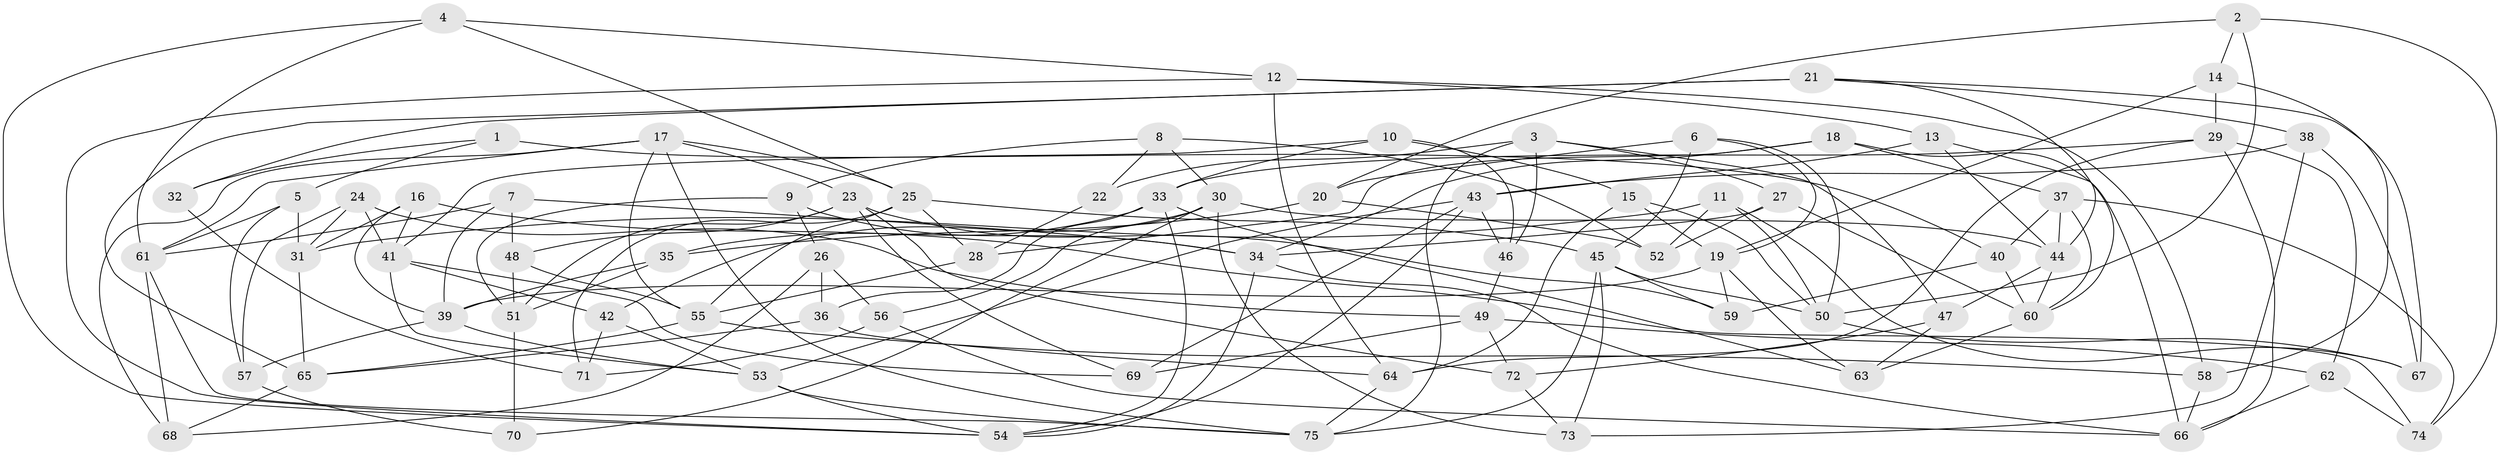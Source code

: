// original degree distribution, {4: 1.0}
// Generated by graph-tools (version 1.1) at 2025/38/03/04/25 23:38:10]
// undirected, 75 vertices, 173 edges
graph export_dot {
  node [color=gray90,style=filled];
  1;
  2;
  3;
  4;
  5;
  6;
  7;
  8;
  9;
  10;
  11;
  12;
  13;
  14;
  15;
  16;
  17;
  18;
  19;
  20;
  21;
  22;
  23;
  24;
  25;
  26;
  27;
  28;
  29;
  30;
  31;
  32;
  33;
  34;
  35;
  36;
  37;
  38;
  39;
  40;
  41;
  42;
  43;
  44;
  45;
  46;
  47;
  48;
  49;
  50;
  51;
  52;
  53;
  54;
  55;
  56;
  57;
  58;
  59;
  60;
  61;
  62;
  63;
  64;
  65;
  66;
  67;
  68;
  69;
  70;
  71;
  72;
  73;
  74;
  75;
  1 -- 5 [weight=1.0];
  1 -- 32 [weight=1.0];
  1 -- 40 [weight=2.0];
  2 -- 14 [weight=1.0];
  2 -- 20 [weight=1.0];
  2 -- 50 [weight=1.0];
  2 -- 74 [weight=1.0];
  3 -- 22 [weight=2.0];
  3 -- 27 [weight=1.0];
  3 -- 46 [weight=1.0];
  3 -- 47 [weight=1.0];
  3 -- 75 [weight=1.0];
  4 -- 12 [weight=1.0];
  4 -- 25 [weight=1.0];
  4 -- 54 [weight=1.0];
  4 -- 61 [weight=1.0];
  5 -- 31 [weight=1.0];
  5 -- 57 [weight=1.0];
  5 -- 61 [weight=1.0];
  6 -- 19 [weight=1.0];
  6 -- 20 [weight=1.0];
  6 -- 45 [weight=1.0];
  6 -- 50 [weight=1.0];
  7 -- 34 [weight=1.0];
  7 -- 39 [weight=1.0];
  7 -- 48 [weight=1.0];
  7 -- 61 [weight=1.0];
  8 -- 9 [weight=1.0];
  8 -- 22 [weight=1.0];
  8 -- 30 [weight=1.0];
  8 -- 52 [weight=1.0];
  9 -- 26 [weight=1.0];
  9 -- 34 [weight=1.0];
  9 -- 51 [weight=1.0];
  10 -- 15 [weight=1.0];
  10 -- 33 [weight=1.0];
  10 -- 41 [weight=1.0];
  10 -- 46 [weight=1.0];
  11 -- 31 [weight=1.0];
  11 -- 50 [weight=1.0];
  11 -- 52 [weight=1.0];
  11 -- 67 [weight=1.0];
  12 -- 13 [weight=1.0];
  12 -- 54 [weight=1.0];
  12 -- 58 [weight=1.0];
  12 -- 64 [weight=2.0];
  13 -- 43 [weight=1.0];
  13 -- 44 [weight=1.0];
  13 -- 60 [weight=1.0];
  14 -- 19 [weight=1.0];
  14 -- 29 [weight=1.0];
  14 -- 58 [weight=1.0];
  15 -- 19 [weight=1.0];
  15 -- 50 [weight=1.0];
  15 -- 64 [weight=1.0];
  16 -- 31 [weight=1.0];
  16 -- 39 [weight=1.0];
  16 -- 41 [weight=1.0];
  16 -- 74 [weight=1.0];
  17 -- 23 [weight=1.0];
  17 -- 25 [weight=1.0];
  17 -- 55 [weight=1.0];
  17 -- 61 [weight=1.0];
  17 -- 68 [weight=1.0];
  17 -- 75 [weight=1.0];
  18 -- 28 [weight=1.0];
  18 -- 34 [weight=1.0];
  18 -- 37 [weight=1.0];
  18 -- 66 [weight=1.0];
  19 -- 39 [weight=1.0];
  19 -- 59 [weight=1.0];
  19 -- 63 [weight=1.0];
  20 -- 35 [weight=1.0];
  20 -- 52 [weight=1.0];
  21 -- 32 [weight=2.0];
  21 -- 38 [weight=1.0];
  21 -- 44 [weight=1.0];
  21 -- 65 [weight=1.0];
  21 -- 67 [weight=1.0];
  22 -- 28 [weight=1.0];
  23 -- 48 [weight=1.0];
  23 -- 51 [weight=1.0];
  23 -- 59 [weight=1.0];
  23 -- 69 [weight=1.0];
  23 -- 72 [weight=1.0];
  24 -- 31 [weight=1.0];
  24 -- 41 [weight=1.0];
  24 -- 49 [weight=1.0];
  24 -- 57 [weight=1.0];
  25 -- 28 [weight=1.0];
  25 -- 45 [weight=1.0];
  25 -- 55 [weight=1.0];
  25 -- 71 [weight=1.0];
  26 -- 36 [weight=1.0];
  26 -- 56 [weight=1.0];
  26 -- 68 [weight=1.0];
  27 -- 34 [weight=1.0];
  27 -- 52 [weight=1.0];
  27 -- 60 [weight=1.0];
  28 -- 55 [weight=1.0];
  29 -- 33 [weight=1.0];
  29 -- 62 [weight=2.0];
  29 -- 64 [weight=1.0];
  29 -- 66 [weight=1.0];
  30 -- 42 [weight=1.0];
  30 -- 44 [weight=1.0];
  30 -- 56 [weight=1.0];
  30 -- 70 [weight=1.0];
  30 -- 73 [weight=1.0];
  31 -- 65 [weight=2.0];
  32 -- 71 [weight=1.0];
  33 -- 35 [weight=1.0];
  33 -- 36 [weight=1.0];
  33 -- 54 [weight=1.0];
  33 -- 63 [weight=1.0];
  34 -- 54 [weight=1.0];
  34 -- 66 [weight=1.0];
  35 -- 39 [weight=1.0];
  35 -- 51 [weight=1.0];
  36 -- 64 [weight=1.0];
  36 -- 65 [weight=1.0];
  37 -- 40 [weight=2.0];
  37 -- 44 [weight=1.0];
  37 -- 60 [weight=1.0];
  37 -- 74 [weight=1.0];
  38 -- 43 [weight=1.0];
  38 -- 67 [weight=1.0];
  38 -- 73 [weight=1.0];
  39 -- 53 [weight=1.0];
  39 -- 57 [weight=1.0];
  40 -- 59 [weight=1.0];
  40 -- 60 [weight=1.0];
  41 -- 42 [weight=1.0];
  41 -- 53 [weight=1.0];
  41 -- 69 [weight=1.0];
  42 -- 53 [weight=1.0];
  42 -- 71 [weight=1.0];
  43 -- 46 [weight=1.0];
  43 -- 53 [weight=1.0];
  43 -- 54 [weight=1.0];
  43 -- 69 [weight=1.0];
  44 -- 47 [weight=1.0];
  44 -- 60 [weight=1.0];
  45 -- 50 [weight=1.0];
  45 -- 59 [weight=1.0];
  45 -- 73 [weight=1.0];
  45 -- 75 [weight=1.0];
  46 -- 49 [weight=1.0];
  47 -- 63 [weight=1.0];
  47 -- 72 [weight=1.0];
  48 -- 51 [weight=1.0];
  48 -- 55 [weight=1.0];
  49 -- 62 [weight=2.0];
  49 -- 69 [weight=1.0];
  49 -- 72 [weight=1.0];
  50 -- 67 [weight=1.0];
  51 -- 70 [weight=2.0];
  53 -- 54 [weight=1.0];
  53 -- 75 [weight=1.0];
  55 -- 58 [weight=1.0];
  55 -- 65 [weight=1.0];
  56 -- 66 [weight=1.0];
  56 -- 71 [weight=1.0];
  57 -- 70 [weight=1.0];
  58 -- 66 [weight=1.0];
  60 -- 63 [weight=1.0];
  61 -- 68 [weight=1.0];
  61 -- 75 [weight=1.0];
  62 -- 66 [weight=1.0];
  62 -- 74 [weight=1.0];
  64 -- 75 [weight=1.0];
  65 -- 68 [weight=1.0];
  72 -- 73 [weight=1.0];
}
